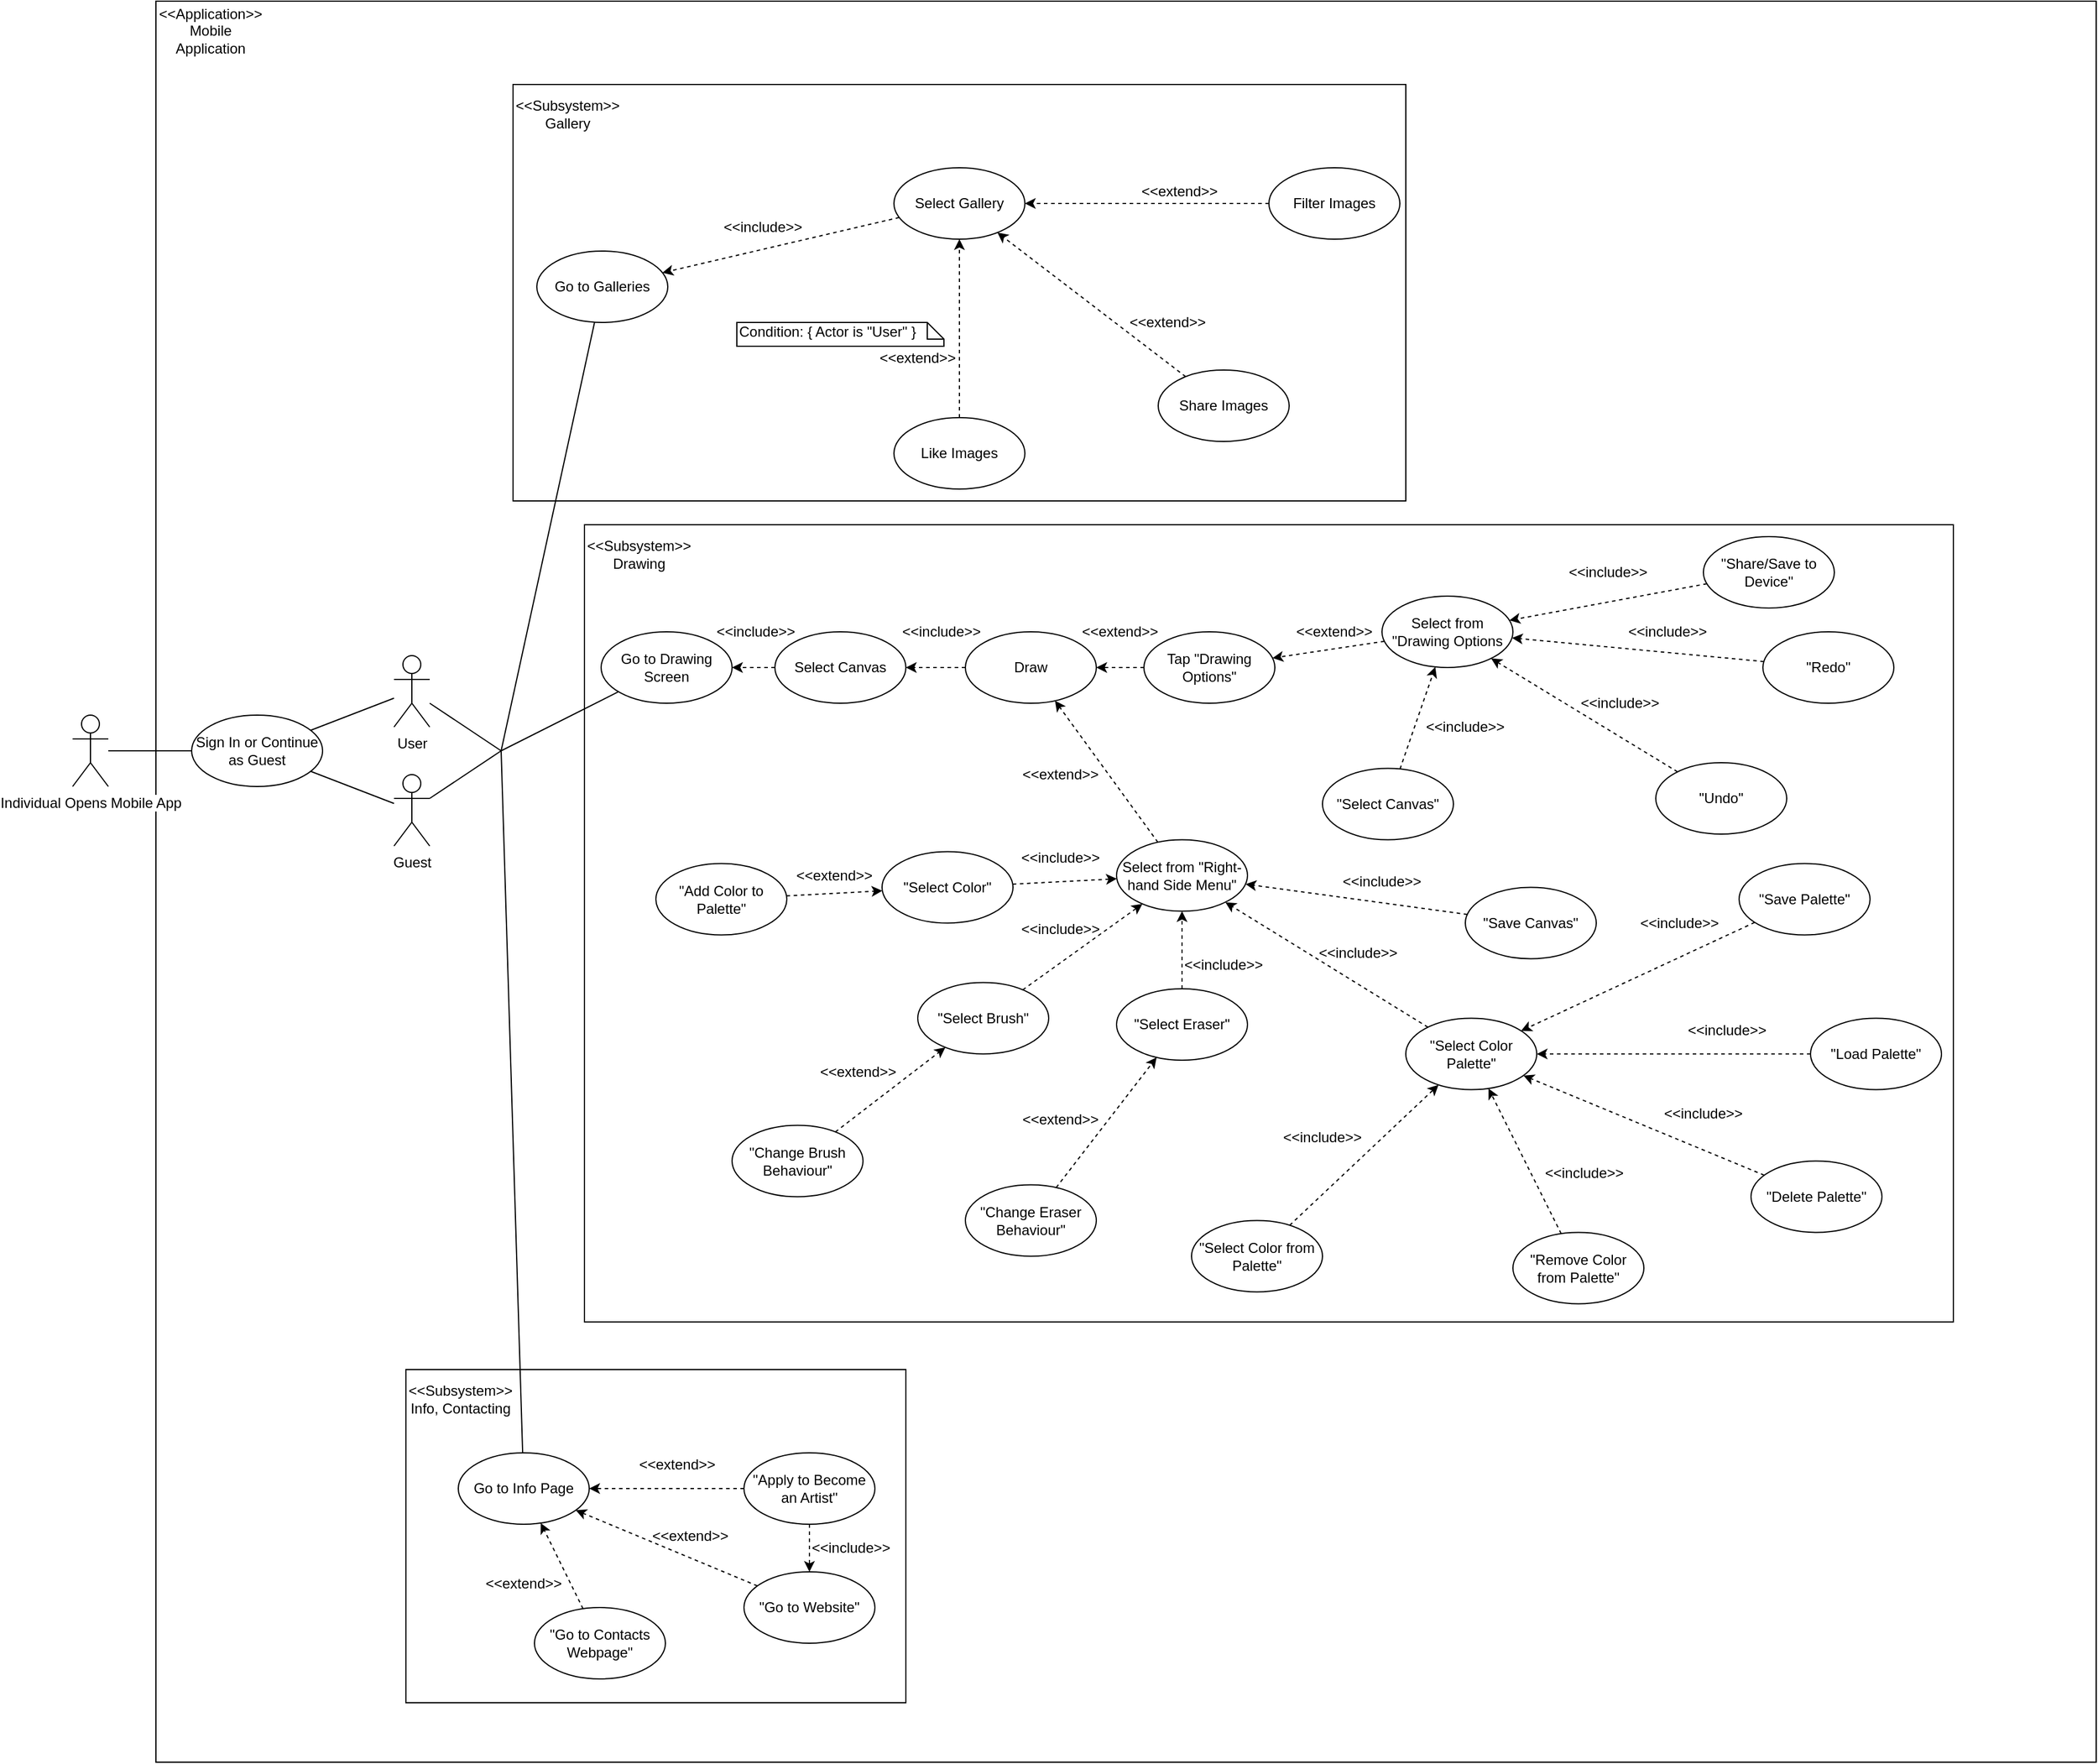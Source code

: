 <mxfile version="13.1.2" type="device"><diagram id="txl30slOBA3MLlbNXTB4" name="Page-1"><mxGraphModel dx="3182" dy="2193" grid="1" gridSize="10" guides="1" tooltips="1" connect="1" arrows="1" fold="1" page="1" pageScale="1" pageWidth="827" pageHeight="1169" math="0" shadow="0"><root><mxCell id="0"/><mxCell id="1" parent="0"/><mxCell id="2JM5NXY_ZaKbiW4kvDHP-76" value="" style="rounded=0;whiteSpace=wrap;html=1;" vertex="1" parent="1"><mxGeometry x="30" y="-290" width="1630" height="1480" as="geometry"/></mxCell><mxCell id="2JM5NXY_ZaKbiW4kvDHP-71" value="" style="rounded=0;whiteSpace=wrap;html=1;" vertex="1" parent="1"><mxGeometry x="330" y="-220" width="750" height="350" as="geometry"/></mxCell><mxCell id="2JM5NXY_ZaKbiW4kvDHP-69" value="" style="rounded=0;whiteSpace=wrap;html=1;" vertex="1" parent="1"><mxGeometry x="390" y="150" width="1150" height="670" as="geometry"/></mxCell><mxCell id="2JM5NXY_ZaKbiW4kvDHP-68" value="" style="rounded=0;whiteSpace=wrap;html=1;" vertex="1" parent="1"><mxGeometry x="240" y="860" width="420" height="280" as="geometry"/></mxCell><mxCell id="zg-OP3MwCopLcI96b1SN-1" value="Individual Opens Mobile App" style="shape=umlActor;verticalLabelPosition=bottom;labelBackgroundColor=#ffffff;verticalAlign=top;html=1;outlineConnect=0;" parent="1" vertex="1"><mxGeometry x="-40" y="310" width="30" height="60" as="geometry"/></mxCell><mxCell id="zg-OP3MwCopLcI96b1SN-14" value="Go to Galleries" style="ellipse;whiteSpace=wrap;html=1;" parent="1" vertex="1"><mxGeometry x="350" y="-80" width="110" height="60" as="geometry"/></mxCell><mxCell id="OHez4P4Bd9LLeIwilATM-2" value="Select Gallery" style="ellipse;whiteSpace=wrap;html=1;" parent="1" vertex="1"><mxGeometry x="650" y="-150" width="110" height="60" as="geometry"/></mxCell><mxCell id="OHez4P4Bd9LLeIwilATM-3" value="Filter Images" style="ellipse;whiteSpace=wrap;html=1;" parent="1" vertex="1"><mxGeometry x="965" y="-150" width="110" height="60" as="geometry"/></mxCell><mxCell id="OHez4P4Bd9LLeIwilATM-4" value="Share Images" style="ellipse;whiteSpace=wrap;html=1;" parent="1" vertex="1"><mxGeometry x="872" y="20" width="110" height="60" as="geometry"/></mxCell><mxCell id="OHez4P4Bd9LLeIwilATM-5" value="Like Images" style="ellipse;whiteSpace=wrap;html=1;" parent="1" vertex="1"><mxGeometry x="650" y="60" width="110" height="60" as="geometry"/></mxCell><mxCell id="OHez4P4Bd9LLeIwilATM-6" value="" style="endArrow=classic;html=1;dashed=1;" parent="1" source="OHez4P4Bd9LLeIwilATM-2" target="zg-OP3MwCopLcI96b1SN-14" edge="1"><mxGeometry width="50" height="50" relative="1" as="geometry"><mxPoint x="660" y="100" as="sourcePoint"/><mxPoint x="500" y="-140" as="targetPoint"/></mxGeometry></mxCell><mxCell id="OHez4P4Bd9LLeIwilATM-7" value="" style="endArrow=classic;html=1;dashed=1;" parent="1" source="OHez4P4Bd9LLeIwilATM-5" target="OHez4P4Bd9LLeIwilATM-2" edge="1"><mxGeometry width="50" height="50" relative="1" as="geometry"><mxPoint x="670.0" y="60" as="sourcePoint"/><mxPoint x="750" y="-20" as="targetPoint"/></mxGeometry></mxCell><mxCell id="OHez4P4Bd9LLeIwilATM-8" value="" style="endArrow=classic;html=1;dashed=1;" parent="1" source="OHez4P4Bd9LLeIwilATM-3" target="OHez4P4Bd9LLeIwilATM-2" edge="1"><mxGeometry width="50" height="50" relative="1" as="geometry"><mxPoint x="680.0" y="70" as="sourcePoint"/><mxPoint x="850" y="-220" as="targetPoint"/></mxGeometry></mxCell><mxCell id="OHez4P4Bd9LLeIwilATM-9" value="" style="endArrow=classic;html=1;dashed=1;" parent="1" source="OHez4P4Bd9LLeIwilATM-4" target="OHez4P4Bd9LLeIwilATM-2" edge="1"><mxGeometry width="50" height="50" relative="1" as="geometry"><mxPoint x="800" y="20" as="sourcePoint"/><mxPoint x="840.0" y="60" as="targetPoint"/></mxGeometry></mxCell><mxCell id="OHez4P4Bd9LLeIwilATM-11" value="Go to Drawing Screen" style="ellipse;whiteSpace=wrap;html=1;" parent="1" vertex="1"><mxGeometry x="404" y="240" width="110" height="60" as="geometry"/></mxCell><mxCell id="OHez4P4Bd9LLeIwilATM-13" value="Select Canvas" style="ellipse;whiteSpace=wrap;html=1;" parent="1" vertex="1"><mxGeometry x="550" y="240" width="110" height="60" as="geometry"/></mxCell><mxCell id="OHez4P4Bd9LLeIwilATM-14" value="" style="endArrow=classic;html=1;dashed=1;" parent="1" source="OHez4P4Bd9LLeIwilATM-13" target="OHez4P4Bd9LLeIwilATM-11" edge="1"><mxGeometry width="50" height="50" relative="1" as="geometry"><mxPoint x="600.0" y="239.71" as="sourcePoint"/><mxPoint x="514" y="150" as="targetPoint"/></mxGeometry></mxCell><mxCell id="OHez4P4Bd9LLeIwilATM-17" value="" style="endArrow=classic;html=1;dashed=1;" parent="1" source="OHez4P4Bd9LLeIwilATM-21" target="2JM5NXY_ZaKbiW4kvDHP-32" edge="1"><mxGeometry width="50" height="50" relative="1" as="geometry"><mxPoint x="800" y="270" as="sourcePoint"/><mxPoint x="870" y="190" as="targetPoint"/></mxGeometry></mxCell><mxCell id="OHez4P4Bd9LLeIwilATM-21" value="Tap &quot;Drawing Options&quot;" style="ellipse;whiteSpace=wrap;html=1;" parent="1" vertex="1"><mxGeometry x="860" y="240" width="110" height="60" as="geometry"/></mxCell><mxCell id="OHez4P4Bd9LLeIwilATM-22" value="Select from &quot;Drawing Options" style="ellipse;whiteSpace=wrap;html=1;" parent="1" vertex="1"><mxGeometry x="1060" y="210" width="110" height="60" as="geometry"/></mxCell><mxCell id="OHez4P4Bd9LLeIwilATM-23" value="" style="endArrow=classic;html=1;dashed=1;" parent="1" source="OHez4P4Bd9LLeIwilATM-22" target="OHez4P4Bd9LLeIwilATM-21" edge="1"><mxGeometry width="50" height="50" relative="1" as="geometry"><mxPoint x="770.0" y="250.0" as="sourcePoint"/><mxPoint x="990" y="180" as="targetPoint"/></mxGeometry></mxCell><mxCell id="OHez4P4Bd9LLeIwilATM-24" value="&quot;Select Canvas&quot;" style="ellipse;whiteSpace=wrap;html=1;" parent="1" vertex="1"><mxGeometry x="1010" y="354.77" width="110" height="60" as="geometry"/></mxCell><mxCell id="OHez4P4Bd9LLeIwilATM-25" value="&quot;Redo&quot;" style="ellipse;whiteSpace=wrap;html=1;" parent="1" vertex="1"><mxGeometry x="1380" y="240" width="110" height="60" as="geometry"/></mxCell><mxCell id="OHez4P4Bd9LLeIwilATM-26" value="&quot;Share/Save to Device&quot;" style="ellipse;whiteSpace=wrap;html=1;" parent="1" vertex="1"><mxGeometry x="1330" y="160" width="110" height="60" as="geometry"/></mxCell><mxCell id="OHez4P4Bd9LLeIwilATM-27" value="&quot;Undo&quot;" style="ellipse;whiteSpace=wrap;html=1;" parent="1" vertex="1"><mxGeometry x="1290" y="350" width="110" height="60" as="geometry"/></mxCell><mxCell id="OHez4P4Bd9LLeIwilATM-28" value="" style="endArrow=classic;html=1;dashed=1;" parent="1" source="OHez4P4Bd9LLeIwilATM-26" target="OHez4P4Bd9LLeIwilATM-22" edge="1"><mxGeometry width="50" height="50" relative="1" as="geometry"><mxPoint x="950.0" y="250.0" as="sourcePoint"/><mxPoint x="1210" y="130" as="targetPoint"/></mxGeometry></mxCell><mxCell id="OHez4P4Bd9LLeIwilATM-29" value="" style="endArrow=classic;html=1;dashed=1;" parent="1" source="OHez4P4Bd9LLeIwilATM-25" target="OHez4P4Bd9LLeIwilATM-22" edge="1"><mxGeometry width="50" height="50" relative="1" as="geometry"><mxPoint x="1086.7" y="237.28" as="sourcePoint"/><mxPoint x="1340" y="230" as="targetPoint"/></mxGeometry></mxCell><mxCell id="OHez4P4Bd9LLeIwilATM-31" value="" style="endArrow=classic;html=1;dashed=1;" parent="1" source="OHez4P4Bd9LLeIwilATM-27" target="OHez4P4Bd9LLeIwilATM-22" edge="1"><mxGeometry width="50" height="50" relative="1" as="geometry"><mxPoint x="1090.0" y="250.0" as="sourcePoint"/><mxPoint x="1300" y="300" as="targetPoint"/></mxGeometry></mxCell><mxCell id="OHez4P4Bd9LLeIwilATM-32" value="" style="endArrow=classic;html=1;dashed=1;" parent="1" source="OHez4P4Bd9LLeIwilATM-24" target="OHez4P4Bd9LLeIwilATM-22" edge="1"><mxGeometry width="50" height="50" relative="1" as="geometry"><mxPoint x="1040" y="310" as="sourcePoint"/><mxPoint x="1160.69" y="309.58" as="targetPoint"/></mxGeometry></mxCell><mxCell id="OHez4P4Bd9LLeIwilATM-33" value="Select from &quot;Right-hand Side Menu&quot;" style="ellipse;whiteSpace=wrap;html=1;" parent="1" vertex="1"><mxGeometry x="837" y="414.77" width="110" height="60" as="geometry"/></mxCell><mxCell id="OHez4P4Bd9LLeIwilATM-34" value="" style="endArrow=classic;html=1;dashed=1;" parent="1" source="OHez4P4Bd9LLeIwilATM-33" target="2JM5NXY_ZaKbiW4kvDHP-32" edge="1"><mxGeometry width="50" height="50" relative="1" as="geometry"><mxPoint x="750" y="360" as="sourcePoint"/><mxPoint x="850.0" y="304.77" as="targetPoint"/></mxGeometry></mxCell><mxCell id="OHez4P4Bd9LLeIwilATM-35" value="&quot;Select Color&quot;" style="ellipse;whiteSpace=wrap;html=1;" parent="1" vertex="1"><mxGeometry x="640" y="424.77" width="110" height="60" as="geometry"/></mxCell><mxCell id="OHez4P4Bd9LLeIwilATM-36" value="&quot;Select Brush&quot;" style="ellipse;whiteSpace=wrap;html=1;" parent="1" vertex="1"><mxGeometry x="670" y="534.77" width="110" height="60" as="geometry"/></mxCell><mxCell id="OHez4P4Bd9LLeIwilATM-37" value="" style="endArrow=classic;html=1;dashed=1;" parent="1" source="OHez4P4Bd9LLeIwilATM-35" target="OHez4P4Bd9LLeIwilATM-33" edge="1"><mxGeometry width="50" height="50" relative="1" as="geometry"><mxPoint x="780" y="410" as="sourcePoint"/><mxPoint x="1136.068" y="363.579" as="targetPoint"/></mxGeometry></mxCell><mxCell id="OHez4P4Bd9LLeIwilATM-38" value="&quot;Save Canvas&quot;" style="ellipse;whiteSpace=wrap;html=1;" parent="1" vertex="1"><mxGeometry x="1130" y="454.77" width="110" height="60" as="geometry"/></mxCell><mxCell id="OHez4P4Bd9LLeIwilATM-39" value="&quot;Select Eraser&quot;" style="ellipse;whiteSpace=wrap;html=1;" parent="1" vertex="1"><mxGeometry x="837" y="540" width="110" height="60" as="geometry"/></mxCell><mxCell id="OHez4P4Bd9LLeIwilATM-40" value="&quot;Select Color Palette&quot;" style="ellipse;whiteSpace=wrap;html=1;" parent="1" vertex="1"><mxGeometry x="1080" y="564.77" width="110" height="60" as="geometry"/></mxCell><mxCell id="OHez4P4Bd9LLeIwilATM-41" value="" style="endArrow=classic;html=1;dashed=1;" parent="1" source="OHez4P4Bd9LLeIwilATM-36" target="OHez4P4Bd9LLeIwilATM-33" edge="1"><mxGeometry width="50" height="50" relative="1" as="geometry"><mxPoint x="770" y="490" as="sourcePoint"/><mxPoint x="797.076" y="465.118" as="targetPoint"/></mxGeometry></mxCell><mxCell id="OHez4P4Bd9LLeIwilATM-42" value="" style="endArrow=classic;html=1;dashed=1;" parent="1" source="OHez4P4Bd9LLeIwilATM-39" target="OHez4P4Bd9LLeIwilATM-33" edge="1"><mxGeometry width="50" height="50" relative="1" as="geometry"><mxPoint x="940" y="530" as="sourcePoint"/><mxPoint x="892.0" y="544.77" as="targetPoint"/></mxGeometry></mxCell><mxCell id="OHez4P4Bd9LLeIwilATM-43" value="" style="endArrow=classic;html=1;dashed=1;" parent="1" source="OHez4P4Bd9LLeIwilATM-40" target="OHez4P4Bd9LLeIwilATM-33" edge="1"><mxGeometry width="50" height="50" relative="1" as="geometry"><mxPoint x="1020" y="572" as="sourcePoint"/><mxPoint x="895.0" y="480" as="targetPoint"/></mxGeometry></mxCell><mxCell id="OHez4P4Bd9LLeIwilATM-44" value="" style="endArrow=classic;html=1;dashed=1;" parent="1" source="OHez4P4Bd9LLeIwilATM-38" target="OHez4P4Bd9LLeIwilATM-33" edge="1"><mxGeometry width="50" height="50" relative="1" as="geometry"><mxPoint x="928.38" y="413.843" as="sourcePoint"/><mxPoint x="1080" y="430" as="targetPoint"/></mxGeometry></mxCell><mxCell id="OHez4P4Bd9LLeIwilATM-48" value="&quot;Add Color to Palette&quot;" style="ellipse;whiteSpace=wrap;html=1;" parent="1" vertex="1"><mxGeometry x="450" y="434.77" width="110" height="60" as="geometry"/></mxCell><mxCell id="OHez4P4Bd9LLeIwilATM-50" value="" style="endArrow=classic;html=1;dashed=1;" parent="1" source="OHez4P4Bd9LLeIwilATM-48" target="OHez4P4Bd9LLeIwilATM-35" edge="1"><mxGeometry width="50" height="50" relative="1" as="geometry"><mxPoint x="580" y="370" as="sourcePoint"/><mxPoint x="797.076" y="465.118" as="targetPoint"/></mxGeometry></mxCell><mxCell id="OHez4P4Bd9LLeIwilATM-52" value="&quot;Change Brush Behaviour&quot;" style="ellipse;whiteSpace=wrap;html=1;" parent="1" vertex="1"><mxGeometry x="514" y="654.77" width="110" height="60" as="geometry"/></mxCell><mxCell id="OHez4P4Bd9LLeIwilATM-53" value="" style="endArrow=classic;html=1;dashed=1;" parent="1" source="OHez4P4Bd9LLeIwilATM-52" target="OHez4P4Bd9LLeIwilATM-36" edge="1"><mxGeometry width="50" height="50" relative="1" as="geometry"><mxPoint x="569" y="600" as="sourcePoint"/><mxPoint x="798.38" y="520.927" as="targetPoint"/></mxGeometry></mxCell><mxCell id="OHez4P4Bd9LLeIwilATM-54" value="&quot;Change Eraser Behaviour&quot;" style="ellipse;whiteSpace=wrap;html=1;" parent="1" vertex="1"><mxGeometry x="710" y="704.77" width="110" height="60" as="geometry"/></mxCell><mxCell id="OHez4P4Bd9LLeIwilATM-55" value="" style="endArrow=classic;html=1;dashed=1;" parent="1" source="OHez4P4Bd9LLeIwilATM-54" target="OHez4P4Bd9LLeIwilATM-39" edge="1"><mxGeometry width="50" height="50" relative="1" as="geometry"><mxPoint x="860" y="690" as="sourcePoint"/><mxPoint x="765.0" y="604.77" as="targetPoint"/></mxGeometry></mxCell><mxCell id="OHez4P4Bd9LLeIwilATM-56" value="&quot;Select Color from Palette&quot;" style="ellipse;whiteSpace=wrap;html=1;" parent="1" vertex="1"><mxGeometry x="900" y="734.77" width="110" height="60" as="geometry"/></mxCell><mxCell id="OHez4P4Bd9LLeIwilATM-57" value="&quot;Remove Color from Palette&quot;" style="ellipse;whiteSpace=wrap;html=1;" parent="1" vertex="1"><mxGeometry x="1170" y="744.77" width="110" height="60" as="geometry"/></mxCell><mxCell id="OHez4P4Bd9LLeIwilATM-58" value="&quot;Delete Palette&quot;" style="ellipse;whiteSpace=wrap;html=1;" parent="1" vertex="1"><mxGeometry x="1370" y="684.77" width="110" height="60" as="geometry"/></mxCell><mxCell id="OHez4P4Bd9LLeIwilATM-59" value="&quot;Load Palette&quot;" style="ellipse;whiteSpace=wrap;html=1;" parent="1" vertex="1"><mxGeometry x="1420" y="564.77" width="110" height="60" as="geometry"/></mxCell><mxCell id="OHez4P4Bd9LLeIwilATM-60" value="&quot;Save Palette&quot;" style="ellipse;whiteSpace=wrap;html=1;" parent="1" vertex="1"><mxGeometry x="1360" y="434.77" width="110" height="60" as="geometry"/></mxCell><mxCell id="OHez4P4Bd9LLeIwilATM-61" value="" style="endArrow=classic;html=1;dashed=1;" parent="1" source="OHez4P4Bd9LLeIwilATM-56" target="OHez4P4Bd9LLeIwilATM-40" edge="1"><mxGeometry width="50" height="50" relative="1" as="geometry"><mxPoint x="1020" y="640" as="sourcePoint"/><mxPoint x="905.0" y="619.77" as="targetPoint"/></mxGeometry></mxCell><mxCell id="OHez4P4Bd9LLeIwilATM-62" value="" style="endArrow=classic;html=1;dashed=1;" parent="1" source="OHez4P4Bd9LLeIwilATM-57" target="OHez4P4Bd9LLeIwilATM-40" edge="1"><mxGeometry width="50" height="50" relative="1" as="geometry"><mxPoint x="1120" y="730" as="sourcePoint"/><mxPoint x="1038.225" y="604.822" as="targetPoint"/></mxGeometry></mxCell><mxCell id="OHez4P4Bd9LLeIwilATM-63" value="" style="endArrow=classic;html=1;dashed=1;" parent="1" source="OHez4P4Bd9LLeIwilATM-58" target="OHez4P4Bd9LLeIwilATM-40" edge="1"><mxGeometry width="50" height="50" relative="1" as="geometry"><mxPoint x="1250" y="670" as="sourcePoint"/><mxPoint x="1114.328" y="597.2" as="targetPoint"/></mxGeometry></mxCell><mxCell id="OHez4P4Bd9LLeIwilATM-64" value="" style="endArrow=classic;html=1;dashed=1;" parent="1" source="OHez4P4Bd9LLeIwilATM-59" target="OHez4P4Bd9LLeIwilATM-40" edge="1"><mxGeometry width="50" height="50" relative="1" as="geometry"><mxPoint x="1076.462" y="509.711" as="sourcePoint"/><mxPoint x="1380" y="530" as="targetPoint"/></mxGeometry></mxCell><mxCell id="OHez4P4Bd9LLeIwilATM-65" value="" style="endArrow=classic;html=1;dashed=1;" parent="1" source="OHez4P4Bd9LLeIwilATM-60" target="OHez4P4Bd9LLeIwilATM-40" edge="1"><mxGeometry width="50" height="50" relative="1" as="geometry"><mxPoint x="1390" y="550" as="sourcePoint"/><mxPoint x="1251.928" y="522.127" as="targetPoint"/></mxGeometry></mxCell><mxCell id="OHez4P4Bd9LLeIwilATM-66" value="Go to Info Page" style="ellipse;whiteSpace=wrap;html=1;" parent="1" vertex="1"><mxGeometry x="284" y="930" width="110" height="60" as="geometry"/></mxCell><mxCell id="OHez4P4Bd9LLeIwilATM-68" value="&quot;Apply to Become an Artist&quot;" style="ellipse;whiteSpace=wrap;html=1;" parent="1" vertex="1"><mxGeometry x="524" y="930" width="110" height="60" as="geometry"/></mxCell><mxCell id="OHez4P4Bd9LLeIwilATM-69" value="&quot;Go to Website&quot;" style="ellipse;whiteSpace=wrap;html=1;" parent="1" vertex="1"><mxGeometry x="524" y="1030" width="110" height="60" as="geometry"/></mxCell><mxCell id="OHez4P4Bd9LLeIwilATM-70" value="&quot;Go to Contacts Webpage&quot;" style="ellipse;whiteSpace=wrap;html=1;" parent="1" vertex="1"><mxGeometry x="348" y="1060" width="110" height="60" as="geometry"/></mxCell><mxCell id="OHez4P4Bd9LLeIwilATM-71" value="" style="endArrow=classic;html=1;dashed=1;" parent="1" source="OHez4P4Bd9LLeIwilATM-68" target="OHez4P4Bd9LLeIwilATM-66" edge="1"><mxGeometry width="50" height="50" relative="1" as="geometry"><mxPoint x="504" y="960" as="sourcePoint"/><mxPoint x="474" y="910" as="targetPoint"/></mxGeometry></mxCell><mxCell id="OHez4P4Bd9LLeIwilATM-72" value="" style="endArrow=classic;html=1;dashed=1;" parent="1" source="OHez4P4Bd9LLeIwilATM-69" target="OHez4P4Bd9LLeIwilATM-66" edge="1"><mxGeometry width="50" height="50" relative="1" as="geometry"><mxPoint x="404" y="970" as="sourcePoint"/><mxPoint x="494" y="990" as="targetPoint"/></mxGeometry></mxCell><mxCell id="OHez4P4Bd9LLeIwilATM-73" value="" style="endArrow=classic;html=1;dashed=1;" parent="1" source="OHez4P4Bd9LLeIwilATM-70" target="OHez4P4Bd9LLeIwilATM-66" edge="1"><mxGeometry width="50" height="50" relative="1" as="geometry"><mxPoint x="304" y="1050" as="sourcePoint"/><mxPoint x="545.293" y="1051.789" as="targetPoint"/></mxGeometry></mxCell><mxCell id="OHez4P4Bd9LLeIwilATM-76" value="" style="endArrow=classic;html=1;dashed=1;" parent="1" source="OHez4P4Bd9LLeIwilATM-68" target="OHez4P4Bd9LLeIwilATM-69" edge="1"><mxGeometry width="50" height="50" relative="1" as="geometry"><mxPoint x="404" y="970" as="sourcePoint"/><mxPoint x="544" y="1000" as="targetPoint"/></mxGeometry></mxCell><mxCell id="2JM5NXY_ZaKbiW4kvDHP-1" value="Sign In or Continue as Guest" style="ellipse;whiteSpace=wrap;html=1;" vertex="1" parent="1"><mxGeometry x="60" y="310" width="110" height="60" as="geometry"/></mxCell><mxCell id="2JM5NXY_ZaKbiW4kvDHP-6" value="" style="endArrow=none;html=1;" edge="1" parent="1" source="zg-OP3MwCopLcI96b1SN-1" target="2JM5NXY_ZaKbiW4kvDHP-1"><mxGeometry width="50" height="50" relative="1" as="geometry"><mxPoint x="190" y="350" as="sourcePoint"/><mxPoint x="240" y="300" as="targetPoint"/></mxGeometry></mxCell><mxCell id="2JM5NXY_ZaKbiW4kvDHP-12" value="User" style="shape=umlActor;verticalLabelPosition=bottom;labelBackgroundColor=#ffffff;verticalAlign=top;html=1;outlineConnect=0;" vertex="1" parent="1"><mxGeometry x="230" y="260" width="30" height="60" as="geometry"/></mxCell><mxCell id="2JM5NXY_ZaKbiW4kvDHP-13" value="Guest" style="shape=umlActor;verticalLabelPosition=bottom;labelBackgroundColor=#ffffff;verticalAlign=top;html=1;outlineConnect=0;" vertex="1" parent="1"><mxGeometry x="230" y="360" width="30" height="60" as="geometry"/></mxCell><mxCell id="2JM5NXY_ZaKbiW4kvDHP-18" value="" style="endArrow=none;html=1;" edge="1" parent="1" source="2JM5NXY_ZaKbiW4kvDHP-12"><mxGeometry width="50" height="50" relative="1" as="geometry"><mxPoint x="300" y="320" as="sourcePoint"/><mxPoint x="320" y="340" as="targetPoint"/></mxGeometry></mxCell><mxCell id="2JM5NXY_ZaKbiW4kvDHP-19" value="" style="endArrow=none;html=1;" edge="1" parent="1" source="2JM5NXY_ZaKbiW4kvDHP-13"><mxGeometry width="50" height="50" relative="1" as="geometry"><mxPoint x="290" y="430" as="sourcePoint"/><mxPoint x="320" y="340" as="targetPoint"/></mxGeometry></mxCell><mxCell id="2JM5NXY_ZaKbiW4kvDHP-20" value="" style="endArrow=none;html=1;" edge="1" parent="1" target="zg-OP3MwCopLcI96b1SN-14"><mxGeometry width="50" height="50" relative="1" as="geometry"><mxPoint x="320" y="340" as="sourcePoint"/><mxPoint x="400" y="300" as="targetPoint"/></mxGeometry></mxCell><mxCell id="2JM5NXY_ZaKbiW4kvDHP-21" value="" style="endArrow=none;html=1;" edge="1" parent="1" target="OHez4P4Bd9LLeIwilATM-11"><mxGeometry width="50" height="50" relative="1" as="geometry"><mxPoint x="320" y="340" as="sourcePoint"/><mxPoint x="440" y="310" as="targetPoint"/></mxGeometry></mxCell><mxCell id="2JM5NXY_ZaKbiW4kvDHP-22" value="" style="endArrow=none;html=1;" edge="1" parent="1" target="OHez4P4Bd9LLeIwilATM-66"><mxGeometry width="50" height="50" relative="1" as="geometry"><mxPoint x="320" y="340" as="sourcePoint"/><mxPoint x="440.881" y="273.53" as="targetPoint"/></mxGeometry></mxCell><mxCell id="2JM5NXY_ZaKbiW4kvDHP-23" value="" style="endArrow=none;html=1;" edge="1" parent="1" source="2JM5NXY_ZaKbiW4kvDHP-1" target="2JM5NXY_ZaKbiW4kvDHP-12"><mxGeometry width="50" height="50" relative="1" as="geometry"><mxPoint x="160" y="330" as="sourcePoint"/><mxPoint x="210" y="280" as="targetPoint"/></mxGeometry></mxCell><mxCell id="2JM5NXY_ZaKbiW4kvDHP-24" value="" style="endArrow=none;html=1;" edge="1" parent="1" source="2JM5NXY_ZaKbiW4kvDHP-1" target="2JM5NXY_ZaKbiW4kvDHP-13"><mxGeometry width="50" height="50" relative="1" as="geometry"><mxPoint x="175.543" y="339.728" as="sourcePoint"/><mxPoint x="240" y="307.5" as="targetPoint"/></mxGeometry></mxCell><mxCell id="2JM5NXY_ZaKbiW4kvDHP-26" value="&amp;lt;&amp;lt;extend&amp;gt;&amp;gt;" style="text;html=1;strokeColor=none;fillColor=none;align=center;verticalAlign=middle;whiteSpace=wrap;rounded=0;" vertex="1" parent="1"><mxGeometry x="650" width="40" height="20" as="geometry"/></mxCell><mxCell id="2JM5NXY_ZaKbiW4kvDHP-27" value="Condition: { Actor is &quot;User&quot; }" style="shape=note;whiteSpace=wrap;html=1;size=14;verticalAlign=top;align=left;spacingTop=-6;" vertex="1" parent="1"><mxGeometry x="518" y="-20" width="174" height="20" as="geometry"/></mxCell><mxCell id="2JM5NXY_ZaKbiW4kvDHP-30" value="&amp;lt;&amp;lt;extend&amp;gt;&amp;gt;" style="text;html=1;strokeColor=none;fillColor=none;align=center;verticalAlign=middle;whiteSpace=wrap;rounded=0;" vertex="1" parent="1"><mxGeometry x="870" y="-140" width="40" height="20" as="geometry"/></mxCell><mxCell id="2JM5NXY_ZaKbiW4kvDHP-31" value="&amp;lt;&amp;lt;extend&amp;gt;&amp;gt;" style="text;html=1;strokeColor=none;fillColor=none;align=center;verticalAlign=middle;whiteSpace=wrap;rounded=0;" vertex="1" parent="1"><mxGeometry x="860" y="-30" width="40" height="20" as="geometry"/></mxCell><mxCell id="2JM5NXY_ZaKbiW4kvDHP-32" value="Draw" style="ellipse;whiteSpace=wrap;html=1;" vertex="1" parent="1"><mxGeometry x="710" y="240" width="110" height="60" as="geometry"/></mxCell><mxCell id="2JM5NXY_ZaKbiW4kvDHP-34" value="" style="endArrow=classic;html=1;dashed=1;" edge="1" parent="1" source="2JM5NXY_ZaKbiW4kvDHP-32" target="OHez4P4Bd9LLeIwilATM-13"><mxGeometry width="50" height="50" relative="1" as="geometry"><mxPoint x="680" y="370" as="sourcePoint"/><mxPoint x="690" y="200" as="targetPoint"/></mxGeometry></mxCell><mxCell id="2JM5NXY_ZaKbiW4kvDHP-35" value="&amp;lt;&amp;lt;extend&amp;gt;&amp;gt;" style="text;html=1;strokeColor=none;fillColor=none;align=center;verticalAlign=middle;whiteSpace=wrap;rounded=0;" vertex="1" parent="1"><mxGeometry x="770" y="350" width="40" height="20" as="geometry"/></mxCell><mxCell id="2JM5NXY_ZaKbiW4kvDHP-36" value="&amp;lt;&amp;lt;extend&amp;gt;&amp;gt;" style="text;html=1;strokeColor=none;fillColor=none;align=center;verticalAlign=middle;whiteSpace=wrap;rounded=0;" vertex="1" parent="1"><mxGeometry x="820" y="230" width="40" height="20" as="geometry"/></mxCell><mxCell id="2JM5NXY_ZaKbiW4kvDHP-37" value="&amp;lt;&amp;lt;extend&amp;gt;&amp;gt;" style="text;html=1;strokeColor=none;fillColor=none;align=center;verticalAlign=middle;whiteSpace=wrap;rounded=0;" vertex="1" parent="1"><mxGeometry x="1000" y="230" width="40" height="20" as="geometry"/></mxCell><mxCell id="2JM5NXY_ZaKbiW4kvDHP-38" value="&amp;lt;&amp;lt;include&amp;gt;&amp;gt;" style="text;html=1;strokeColor=none;fillColor=none;align=center;verticalAlign=middle;whiteSpace=wrap;rounded=0;" vertex="1" parent="1"><mxGeometry x="1230" y="180" width="40" height="20" as="geometry"/></mxCell><mxCell id="2JM5NXY_ZaKbiW4kvDHP-39" value="&amp;lt;&amp;lt;include&amp;gt;&amp;gt;" style="text;html=1;strokeColor=none;fillColor=none;align=center;verticalAlign=middle;whiteSpace=wrap;rounded=0;" vertex="1" parent="1"><mxGeometry x="1280" y="230" width="40" height="20" as="geometry"/></mxCell><mxCell id="2JM5NXY_ZaKbiW4kvDHP-40" value="&amp;lt;&amp;lt;include&amp;gt;&amp;gt;" style="text;html=1;strokeColor=none;fillColor=none;align=center;verticalAlign=middle;whiteSpace=wrap;rounded=0;" vertex="1" parent="1"><mxGeometry x="1240" y="290" width="40" height="20" as="geometry"/></mxCell><mxCell id="2JM5NXY_ZaKbiW4kvDHP-41" value="&amp;lt;&amp;lt;include&amp;gt;&amp;gt;" style="text;html=1;strokeColor=none;fillColor=none;align=center;verticalAlign=middle;whiteSpace=wrap;rounded=0;" vertex="1" parent="1"><mxGeometry x="1110" y="310" width="40" height="20" as="geometry"/></mxCell><mxCell id="2JM5NXY_ZaKbiW4kvDHP-43" value="&amp;lt;&amp;lt;include&amp;gt;&amp;gt;" style="text;html=1;strokeColor=none;fillColor=none;align=center;verticalAlign=middle;whiteSpace=wrap;rounded=0;" vertex="1" parent="1"><mxGeometry x="670" y="230" width="40" height="20" as="geometry"/></mxCell><mxCell id="2JM5NXY_ZaKbiW4kvDHP-44" value="&amp;lt;&amp;lt;include&amp;gt;&amp;gt;" style="text;html=1;strokeColor=none;fillColor=none;align=center;verticalAlign=middle;whiteSpace=wrap;rounded=0;" vertex="1" parent="1"><mxGeometry x="520" y="-110" width="40" height="20" as="geometry"/></mxCell><mxCell id="2JM5NXY_ZaKbiW4kvDHP-45" value="&amp;lt;&amp;lt;include&amp;gt;&amp;gt;" style="text;html=1;strokeColor=none;fillColor=none;align=center;verticalAlign=middle;whiteSpace=wrap;rounded=0;" vertex="1" parent="1"><mxGeometry x="514" y="230" width="40" height="20" as="geometry"/></mxCell><mxCell id="2JM5NXY_ZaKbiW4kvDHP-46" value="&amp;lt;&amp;lt;extend&amp;gt;&amp;gt;" style="text;html=1;strokeColor=none;fillColor=none;align=center;verticalAlign=middle;whiteSpace=wrap;rounded=0;" vertex="1" parent="1"><mxGeometry x="580" y="434.77" width="40" height="20" as="geometry"/></mxCell><mxCell id="2JM5NXY_ZaKbiW4kvDHP-47" value="&amp;lt;&amp;lt;include&amp;gt;&amp;gt;" style="text;html=1;strokeColor=none;fillColor=none;align=center;verticalAlign=middle;whiteSpace=wrap;rounded=0;" vertex="1" parent="1"><mxGeometry x="770" y="420" width="40" height="20" as="geometry"/></mxCell><mxCell id="2JM5NXY_ZaKbiW4kvDHP-48" value="&amp;lt;&amp;lt;include&amp;gt;&amp;gt;" style="text;html=1;strokeColor=none;fillColor=none;align=center;verticalAlign=middle;whiteSpace=wrap;rounded=0;" vertex="1" parent="1"><mxGeometry x="1040" y="440" width="40" height="20" as="geometry"/></mxCell><mxCell id="2JM5NXY_ZaKbiW4kvDHP-49" value="&amp;lt;&amp;lt;include&amp;gt;&amp;gt;" style="text;html=1;strokeColor=none;fillColor=none;align=center;verticalAlign=middle;whiteSpace=wrap;rounded=0;" vertex="1" parent="1"><mxGeometry x="1020" y="500" width="40" height="20" as="geometry"/></mxCell><mxCell id="2JM5NXY_ZaKbiW4kvDHP-50" value="&amp;lt;&amp;lt;include&amp;gt;&amp;gt;" style="text;html=1;strokeColor=none;fillColor=none;align=center;verticalAlign=middle;whiteSpace=wrap;rounded=0;" vertex="1" parent="1"><mxGeometry x="907" y="510" width="40" height="20" as="geometry"/></mxCell><mxCell id="2JM5NXY_ZaKbiW4kvDHP-51" value="&amp;lt;&amp;lt;include&amp;gt;&amp;gt;" style="text;html=1;strokeColor=none;fillColor=none;align=center;verticalAlign=middle;whiteSpace=wrap;rounded=0;" vertex="1" parent="1"><mxGeometry x="770" y="480" width="40" height="20" as="geometry"/></mxCell><mxCell id="2JM5NXY_ZaKbiW4kvDHP-52" value="&amp;lt;&amp;lt;extend&amp;gt;&amp;gt;" style="text;html=1;strokeColor=none;fillColor=none;align=center;verticalAlign=middle;whiteSpace=wrap;rounded=0;" vertex="1" parent="1"><mxGeometry x="600" y="600" width="40" height="20" as="geometry"/></mxCell><mxCell id="2JM5NXY_ZaKbiW4kvDHP-53" value="&amp;lt;&amp;lt;extend&amp;gt;&amp;gt;" style="text;html=1;strokeColor=none;fillColor=none;align=center;verticalAlign=middle;whiteSpace=wrap;rounded=0;" vertex="1" parent="1"><mxGeometry x="770" y="640" width="40" height="20" as="geometry"/></mxCell><mxCell id="2JM5NXY_ZaKbiW4kvDHP-59" value="&amp;lt;&amp;lt;extend&amp;gt;&amp;gt;" style="text;html=1;strokeColor=none;fillColor=none;align=center;verticalAlign=middle;whiteSpace=wrap;rounded=0;" vertex="1" parent="1"><mxGeometry x="448" y="930" width="40" height="20" as="geometry"/></mxCell><mxCell id="2JM5NXY_ZaKbiW4kvDHP-60" value="&amp;lt;&amp;lt;extend&amp;gt;&amp;gt;" style="text;html=1;strokeColor=none;fillColor=none;align=center;verticalAlign=middle;whiteSpace=wrap;rounded=0;" vertex="1" parent="1"><mxGeometry x="319" y="1030" width="40" height="20" as="geometry"/></mxCell><mxCell id="2JM5NXY_ZaKbiW4kvDHP-61" value="&amp;lt;&amp;lt;extend&amp;gt;&amp;gt;" style="text;html=1;strokeColor=none;fillColor=none;align=center;verticalAlign=middle;whiteSpace=wrap;rounded=0;" vertex="1" parent="1"><mxGeometry x="459" y="990" width="40" height="20" as="geometry"/></mxCell><mxCell id="2JM5NXY_ZaKbiW4kvDHP-62" value="&amp;lt;&amp;lt;include&amp;gt;&amp;gt;" style="text;html=1;strokeColor=none;fillColor=none;align=center;verticalAlign=middle;whiteSpace=wrap;rounded=0;" vertex="1" parent="1"><mxGeometry x="594" y="1000" width="40" height="20" as="geometry"/></mxCell><mxCell id="2JM5NXY_ZaKbiW4kvDHP-63" value="&amp;lt;&amp;lt;include&amp;gt;&amp;gt;" style="text;html=1;strokeColor=none;fillColor=none;align=center;verticalAlign=middle;whiteSpace=wrap;rounded=0;" vertex="1" parent="1"><mxGeometry x="1290" y="474.77" width="40" height="20" as="geometry"/></mxCell><mxCell id="2JM5NXY_ZaKbiW4kvDHP-64" value="&amp;lt;&amp;lt;include&amp;gt;&amp;gt;" style="text;html=1;strokeColor=none;fillColor=none;align=center;verticalAlign=middle;whiteSpace=wrap;rounded=0;" vertex="1" parent="1"><mxGeometry x="1330" y="564.77" width="40" height="20" as="geometry"/></mxCell><mxCell id="2JM5NXY_ZaKbiW4kvDHP-65" value="&amp;lt;&amp;lt;include&amp;gt;&amp;gt;" style="text;html=1;strokeColor=none;fillColor=none;align=center;verticalAlign=middle;whiteSpace=wrap;rounded=0;" vertex="1" parent="1"><mxGeometry x="1310" y="634.77" width="40" height="20" as="geometry"/></mxCell><mxCell id="2JM5NXY_ZaKbiW4kvDHP-66" value="&amp;lt;&amp;lt;include&amp;gt;&amp;gt;" style="text;html=1;strokeColor=none;fillColor=none;align=center;verticalAlign=middle;whiteSpace=wrap;rounded=0;" vertex="1" parent="1"><mxGeometry x="1210" y="684.77" width="40" height="20" as="geometry"/></mxCell><mxCell id="2JM5NXY_ZaKbiW4kvDHP-67" value="&amp;lt;&amp;lt;include&amp;gt;&amp;gt;" style="text;html=1;strokeColor=none;fillColor=none;align=center;verticalAlign=middle;whiteSpace=wrap;rounded=0;" vertex="1" parent="1"><mxGeometry x="990" y="654.77" width="40" height="20" as="geometry"/></mxCell><mxCell id="2JM5NXY_ZaKbiW4kvDHP-73" value="&amp;lt;&amp;lt;Subsystem&amp;gt;&amp;gt;&lt;br&gt;Gallery" style="text;html=1;strokeColor=none;fillColor=none;align=center;verticalAlign=middle;whiteSpace=wrap;rounded=0;" vertex="1" parent="1"><mxGeometry x="330" y="-220" width="92" height="50" as="geometry"/></mxCell><mxCell id="2JM5NXY_ZaKbiW4kvDHP-74" value="&amp;lt;&amp;lt;Subsystem&amp;gt;&amp;gt;&lt;br&gt;Drawing" style="text;html=1;strokeColor=none;fillColor=none;align=center;verticalAlign=middle;whiteSpace=wrap;rounded=0;" vertex="1" parent="1"><mxGeometry x="390" y="150" width="92" height="50" as="geometry"/></mxCell><mxCell id="2JM5NXY_ZaKbiW4kvDHP-75" value="&amp;lt;&amp;lt;Subsystem&amp;gt;&amp;gt;&lt;br&gt;Info, Contacting" style="text;html=1;strokeColor=none;fillColor=none;align=center;verticalAlign=middle;whiteSpace=wrap;rounded=0;" vertex="1" parent="1"><mxGeometry x="240" y="860" width="92" height="50" as="geometry"/></mxCell><mxCell id="2JM5NXY_ZaKbiW4kvDHP-77" value="&amp;lt;&amp;lt;Application&amp;gt;&amp;gt;&lt;br&gt;Mobile Application" style="text;html=1;strokeColor=none;fillColor=none;align=center;verticalAlign=middle;whiteSpace=wrap;rounded=0;" vertex="1" parent="1"><mxGeometry x="30" y="-290" width="92" height="50" as="geometry"/></mxCell></root></mxGraphModel></diagram></mxfile>